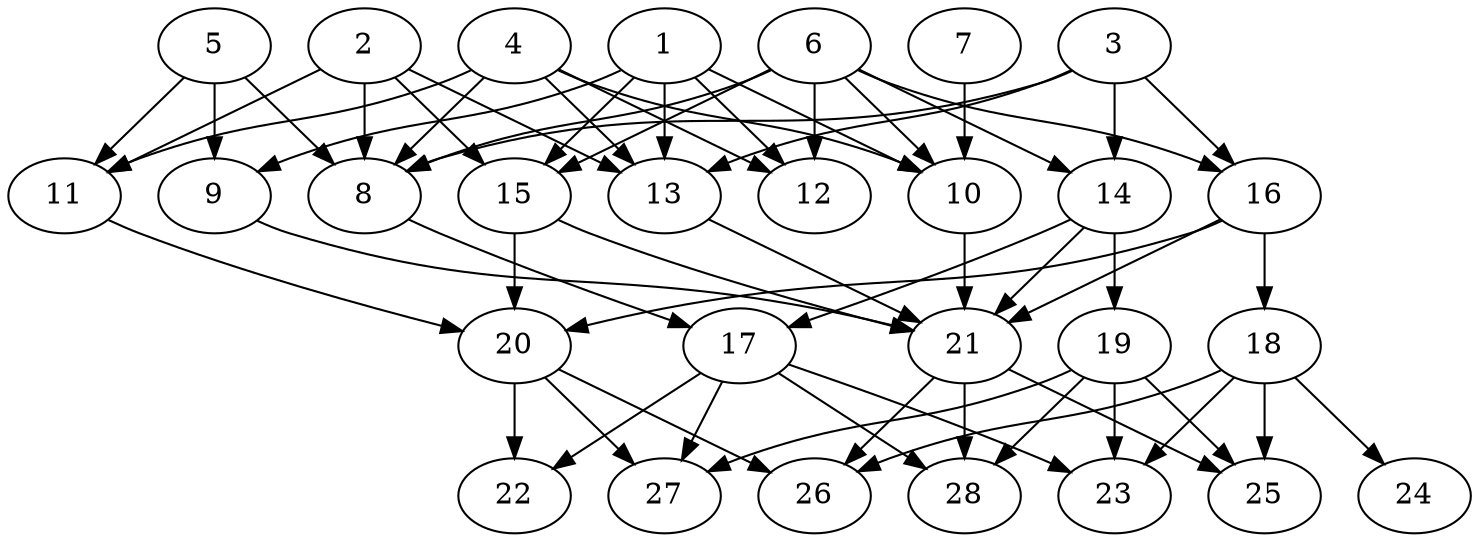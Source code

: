 // DAG (tier=2-normal, mode=data, n=28, ccr=0.403, fat=0.616, density=0.589, regular=0.448, jump=0.146, mindata=2097152, maxdata=16777216)
// DAG automatically generated by daggen at Sun Aug 24 16:33:34 2025
// /home/ermia/Project/Environments/daggen/bin/daggen --dot --ccr 0.403 --fat 0.616 --regular 0.448 --density 0.589 --jump 0.146 --mindata 2097152 --maxdata 16777216 -n 28 
digraph G {
  1 [size="2903623263598550188032", alpha="0.05", expect_size="1451811631799275094016"]
  1 -> 9 [size ="1628234047291392"]
  1 -> 10 [size ="1628234047291392"]
  1 -> 12 [size ="1628234047291392"]
  1 -> 13 [size ="1628234047291392"]
  1 -> 15 [size ="1628234047291392"]
  2 [size="27286124799983616000", alpha="0.17", expect_size="13643062399991808000"]
  2 -> 8 [size ="72507772108800"]
  2 -> 11 [size ="72507772108800"]
  2 -> 13 [size ="72507772108800"]
  2 -> 15 [size ="72507772108800"]
  3 [size="10288768773758386176", alpha="0.18", expect_size="5144384386879193088"]
  3 -> 8 [size ="37844164804608"]
  3 -> 13 [size ="37844164804608"]
  3 -> 14 [size ="37844164804608"]
  3 -> 16 [size ="37844164804608"]
  4 [size="2459700434644262400", alpha="0.09", expect_size="1229850217322131200"]
  4 -> 8 [size ="1062438308937728"]
  4 -> 10 [size ="1062438308937728"]
  4 -> 11 [size ="1062438308937728"]
  4 -> 12 [size ="1062438308937728"]
  4 -> 13 [size ="1062438308937728"]
  5 [size="270601353590705888", alpha="0.20", expect_size="135300676795352944"]
  5 -> 8 [size ="616244264828928"]
  5 -> 9 [size ="616244264828928"]
  5 -> 11 [size ="616244264828928"]
  6 [size="425345121167333504", alpha="0.07", expect_size="212672560583666752"]
  6 -> 8 [size ="263536718643200"]
  6 -> 10 [size ="263536718643200"]
  6 -> 12 [size ="263536718643200"]
  6 -> 14 [size ="263536718643200"]
  6 -> 15 [size ="263536718643200"]
  6 -> 16 [size ="263536718643200"]
  7 [size="88752962269822976", alpha="0.13", expect_size="44376481134911488"]
  7 -> 10 [size ="55104505905152"]
  8 [size="1063065351828490240", alpha="0.04", expect_size="531532675914245120"]
  8 -> 17 [size ="447028920320000"]
  9 [size="1117487232105050013696", alpha="0.13", expect_size="558743616052525006848"]
  9 -> 21 [size ="861492895285248"]
  10 [size="46334451042580256", alpha="0.15", expect_size="23167225521290128"]
  10 -> 21 [size ="1394001101979648"]
  11 [size="19775970709848204", alpha="0.06", expect_size="9887985354924102"]
  11 -> 20 [size ="1056216688099328"]
  12 [size="55850979488475640", alpha="0.08", expect_size="27925489744237820"]
  13 [size="470788937285267095552", alpha="0.13", expect_size="235394468642633547776"]
  13 -> 21 [size ="484143553052672"]
  14 [size="3152760873179367936", alpha="0.18", expect_size="1576380436589683968"]
  14 -> 17 [size ="1695292848078848"]
  14 -> 19 [size ="1695292848078848"]
  14 -> 21 [size ="1695292848078848"]
  15 [size="38167639055325462528", alpha="0.09", expect_size="19083819527662731264"]
  15 -> 20 [size ="90688771325952"]
  15 -> 21 [size ="90688771325952"]
  16 [size="637777303904198016", alpha="0.16", expect_size="318888651952099008"]
  16 -> 18 [size ="244068529471488"]
  16 -> 20 [size ="244068529471488"]
  16 -> 21 [size ="244068529471488"]
  17 [size="6442866981129016", alpha="0.03", expect_size="3221433490564508"]
  17 -> 22 [size ="484398499627008"]
  17 -> 23 [size ="484398499627008"]
  17 -> 27 [size ="484398499627008"]
  17 -> 28 [size ="484398499627008"]
  18 [size="1031153222386454626304", alpha="0.04", expect_size="515576611193227313152"]
  18 -> 23 [size ="816529956405248"]
  18 -> 24 [size ="816529956405248"]
  18 -> 25 [size ="816529956405248"]
  18 -> 26 [size ="816529956405248"]
  19 [size="3084232315270422", alpha="0.20", expect_size="1542116157635211"]
  19 -> 23 [size ="76001627340800"]
  19 -> 25 [size ="76001627340800"]
  19 -> 27 [size ="76001627340800"]
  19 -> 28 [size ="76001627340800"]
  20 [size="37356264109492976", alpha="0.07", expect_size="18678132054746488"]
  20 -> 22 [size ="2028125508599808"]
  20 -> 26 [size ="2028125508599808"]
  20 -> 27 [size ="2028125508599808"]
  21 [size="989095875164766208000", alpha="0.08", expect_size="494547937582383104000"]
  21 -> 25 [size ="794173846323200"]
  21 -> 26 [size ="794173846323200"]
  21 -> 28 [size ="794173846323200"]
  22 [size="303533816587357257728", alpha="0.08", expect_size="151766908293678628864"]
  23 [size="494604398757526110208", alpha="0.13", expect_size="247302199378763055104"]
  24 [size="2176180258334685440", alpha="0.02", expect_size="1088090129167342720"]
  25 [size="52528182754729032", alpha="0.03", expect_size="26264091377364516"]
  26 [size="1021015370852065536", alpha="0.16", expect_size="510507685426032768"]
  27 [size="3300384253710724096", alpha="0.14", expect_size="1650192126855362048"]
  28 [size="4491889780105704112128", alpha="0.10", expect_size="2245944890052852056064"]
}